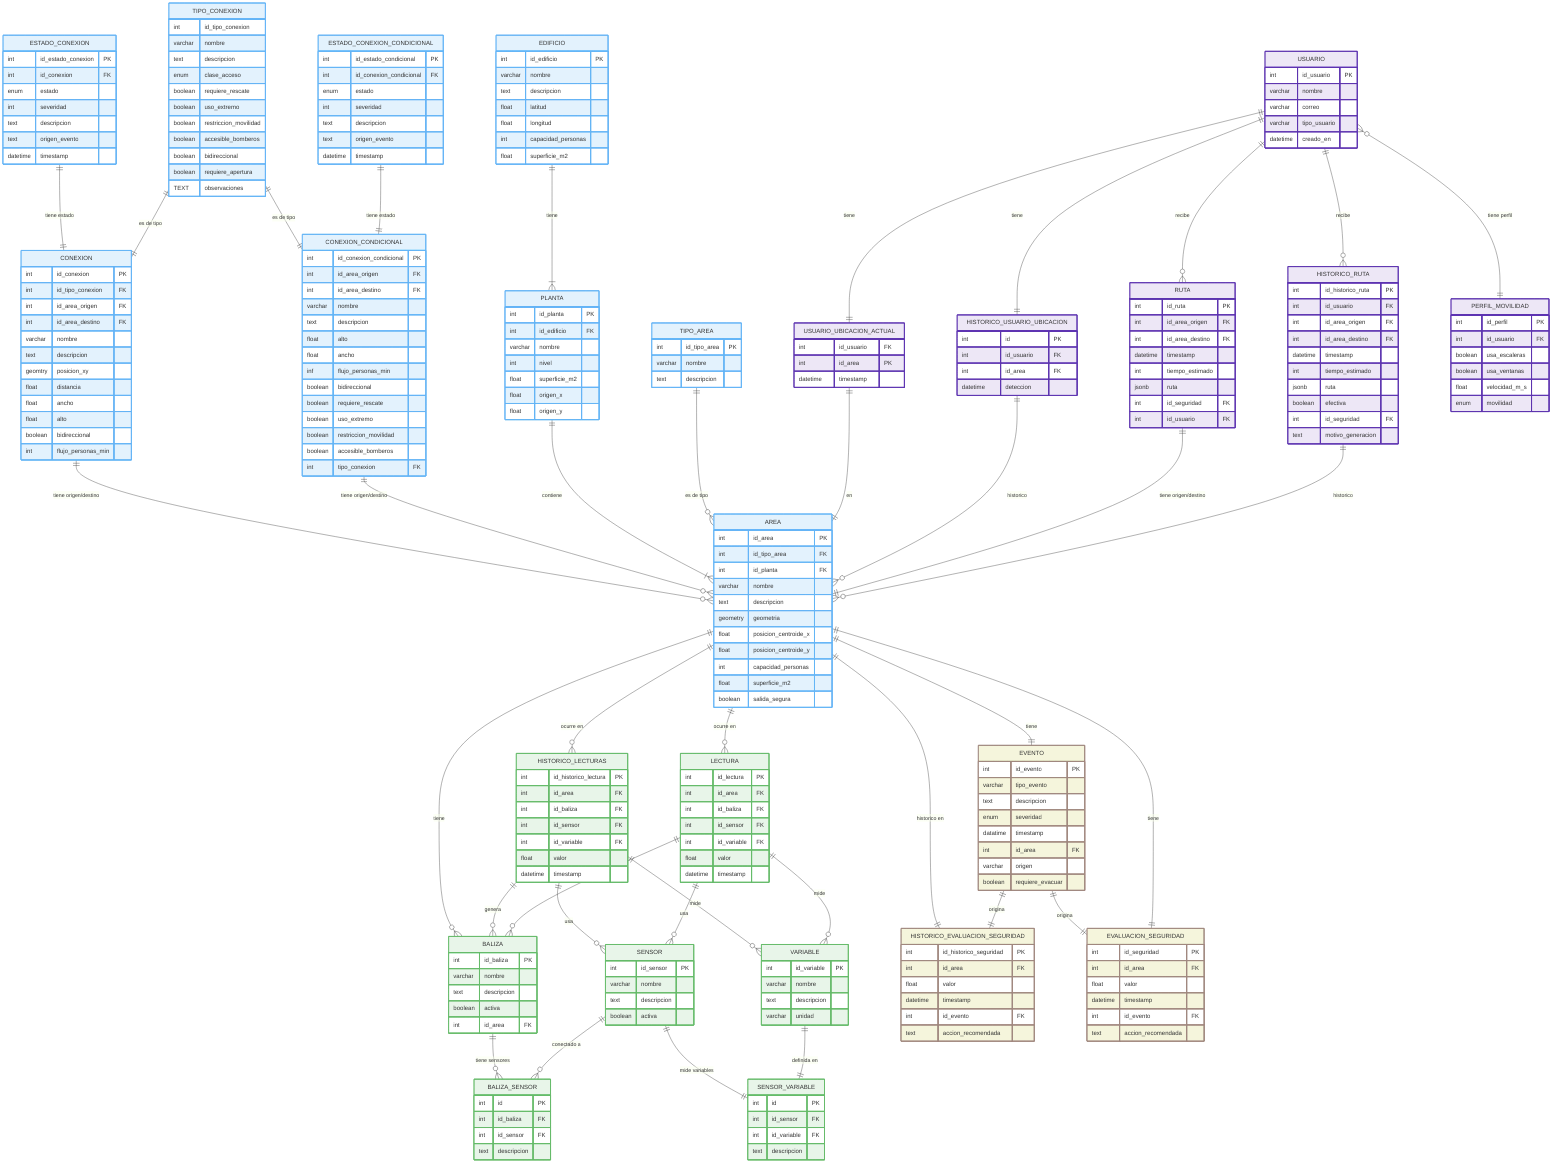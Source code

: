---
config:
  theme: default
---

erDiagram

    %% --- Bloque 1: Edificio, Espacios y conexiones ---
    %% Esto modela la estructura del edificio espacialmente, es estático.

    CONEXION              ||--o{ AREA : "tiene origen/destino"
    CONEXION_CONDICIONAL  ||--o{ AREA : "tiene origen/destino"
    
    EDIFICIO  ||--|{ PLANTA : "tiene"
    PLANTA    ||--|{ AREA : "contiene"
    TIPO_AREA ||--o{ AREA : "es de tipo"

    ESTADO_CONEXION ||--|| CONEXION  : "tiene estado"
    
    TIPO_CONEXION ||--|| CONEXION             : "es de tipo"
    TIPO_CONEXION ||--|| CONEXION_CONDICIONAL : "es de tipo"
    
    ESTADO_CONEXION_CONDICIONAL ||--|| CONEXION_CONDICIONAL  : "tiene estado"

    EDIFICIO {
      int id_edificio PK
      varchar nombre
      text descripcion
      float latitud
      float longitud
      int capacidad_personas
      float superficie_m2
    }
    PLANTA {
      int id_planta PK
      int id_edificio FK
      varchar nombre
      int nivel
      float superficie_m2
      float origen_x 
      float origen_y
    }
    AREA {
      int id_area PK
      int id_tipo_area FK
      int id_planta FK
      varchar nombre
      text descripcion
      geometry geometria
      float posicion_centroide_x
      float posicion_centroide_y
      int capacidad_personas
      float superficie_m2
      boolean salida_segura
    }
    TIPO_AREA {
      int id_tipo_area PK
      varchar nombre                    
      text descripcion                  
    }
    %% CONEXION son las puertas (o alternativamente ventanas) o todo aquello que esta entre una AREA y otra AREA (normalmente puertas)
    CONEXION {
      int id_conexion PK
      int id_tipo_conexion FK
      int id_area_origen FK
      int id_area_destino FK
      varchar nombre
      text descripcion
      geomtry posicion_xy
      float distancia
      float ancho
      float alto
      boolean bidireccional
      int flujo_personas_min
    }
    %% Esto modela la existencia de ventanas/hueco/ventilación/rupturas_estructurales como conexiones que no son puertas 
    %% Algunas de estas conexiones son solo transitables en situaciones extremas y la mayoria solo para perfiles de movilidad concretos
    CONEXION_CONDICIONAL {
      int id_conexion_condicional PK
      int id_area_origen FK
      int id_area_destino FK
      varchar nombre
      text descripcion 
      float alto 
      float ancho 
      inf flujo_personas_min
      boolean bidireccional
      boolean requiere_rescate
      boolean uso_extremo
      boolean restriccion_movilidad 
      boolean accesible_bomberos
      int tipo_conexion FK
    }
    TIPO_CONEXION {
      int id_tipo_conexion 
      varchar nombre 
      text descripcion 
      enum clase_acceso
      boolean requiere_rescate
      boolean uso_extremo
      boolean restriccion_movilidad 
      boolean accesible_bomberos
      boolean bidireccional 
      boolean requiere_apertura 
      TEXT observaciones 
    }
    %% Las puertas pueden estar abiertas/cerradas/bloqueadas/intransitables el grafo navegable dependerá de esto
    %% Se tiene que tener en cuenta y modificar dinámicamente el grafo y su transitabilidad
    ESTADO_CONEXION {
      int id_estado_conexion PK
      int id_conexion FK
      enum estado 
      int severidad
      text descripcion
      text origen_evento
      datetime timestamp
    }
    ESTADO_CONEXION_CONDICIONAL {
      int id_estado_condicional PK
      int id_conexion_condicional FK
      enum estado 
      int severidad
      text descripcion
      text origen_evento
      datetime timestamp
    }

    
    
    %% --- Bloque 2: Balozas, sensores y Lecturas ---
    %% Esto modela los sensores y el estado en tiempo real de las mediciones, es dinámica.
    AREA ||--o{ LECTURA : "ocurre en"
    AREA ||--o{ HISTORICO_LECTURAS : "ocurre en"
    AREA ||--o{ BALIZA : "tiene"

    BALIZA   ||--o{ BALIZA_SENSOR    : "tiene sensores"
    SENSOR   ||--|| SENSOR_VARIABLE  : "mide variables"
    SENSOR   ||--o{ BALIZA_SENSOR    : "conectado a"
    VARIABLE ||--|| SENSOR_VARIABLE  : "definida en"

    HISTORICO_LECTURAS||--o{ VARIABLE : "mide"
    HISTORICO_LECTURAS||--o{ SENSOR   : "usa"
    HISTORICO_LECTURAS||--o{ BALIZA   : "genera"

    LECTURA ||--o{ VARIABLE  : "mide"
    LECTURA ||--o{ SENSOR    : "usa"
    LECTURA ||--o{ BALIZA    : "genera"
    
    BALIZA {
      int id_baliza PK
      varchar nombre
      text descripcion
      boolean activa
      int id_area FK
    }
    SENSOR {
      int id_sensor PK
      varchar nombre
      text descripcion
      boolean activa
    }
    VARIABLE {
      int id_variable PK
      varchar nombre
      text descripcion
      varchar unidad
    }
    BALIZA_SENSOR {
      int id PK
      int id_baliza FK
      int id_sensor FK
      text descripcion
    }
    SENSOR_VARIABLE {
      int id PK
      int id_sensor FK
      int id_variable FK
      text descripcion
    }
    %% En LECTURA se almacena los ultimos valores medidos por los sensores de las balizas en cada una de las AREAS, su tamaño es fijo, y unicamente se actualiza el valor de la variable, se podría decir que es una especie de Snapshot del estado del sistema en términos de las variables.
    %% Mi idea con esta entidad es tener las ultimas lecturas como si fuera un Live.
    LECTURA {
      int id_lectura PK
      int id_area FK
      int id_baliza FK
      int id_sensor FK
      int id_variable FK
      float valor
      datetime timestamp
    }
    %% Como LECTURA es una tabla estática, para no perdér los datos con cada nueva lectura, se deben ir volcando con cada nueva LECTURA en su HISTORICO, se vuelca al mismo tiempo que se obtiene la lectura de tal modo que los ultimos registros de LECTURA y su HISTORICO son los mismos
    %% Mi idea con esta entidad es poder tener un registro en el tiempo de como han evolucionado las variabes (Tº, CO2, Humo) y poder auditar lo que ha ocurrido, tambien de obtener una media de las ultimas lecturas, como una media de temperatura, el incremento, etc, para poder tener control sobre como evolucionan y detectar patrones.
    HISTORICO_LECTURAS {
      int id_historico_lectura PK
      int id_area FK
      int id_baliza FK
      int id_sensor FK
      int id_variable FK
      float valor
      datetime timestamp
    }

    %% --- Bloque 4: Seguridad ---
    %% Esto modela los eventos generados por el analisis de multiples flujos de datos, este analisis se hace fuera de la base de datos mediante un motor de CEP.
    AREA                 ||--|| EVENTO : "tiene"
    
    AREA                 ||--|| HISTORICO_EVALUACION_SEGURIDAD : "historico en"
    EVENTO               ||--|| HISTORICO_EVALUACION_SEGURIDAD  : "origina"
    EVENTO               ||--|| EVALUACION_SEGURIDAD  : "origina"
    AREA                 ||--|| EVALUACION_SEGURIDAD : "tiene"
   
    

    %% EVENTO es un registro de hechos
    %% La lógica de cómo cambian los estados en base a los eventos se hara de forma externa a la base de datos (motor CEP)
    EVENTO {
      int id_evento PK
      varchar tipo_evento
      text descripcion
      enum severidad
      datatime timestamp
      int id_area FK
      varchar origen
      boolean requiere_evacuar
    }
    %% EVALUACION_SEGURIDAD Esto es el estado actual en base a los eventos
    EVALUACION_SEGURIDAD {
      int id_seguridad PK
      int id_area FK
      float valor
      datetime timestamp
      int id_evento FK
      text accion_recomendada
    }
    HISTORICO_EVALUACION_SEGURIDAD {
      int id_historico_seguridad PK
      int id_area FK
      float valor
      datetime timestamp
      int id_evento FK
      text accion_recomendada

    }


    %% --- Bloque 5: Usuarios y Rutas ---
    %% Esto modela que rutas se recomiendan a que usuarios, tambie modela la posición del usuario relativa a las balizas.
    USUARIO ||--|| USUARIO_UBICACION_ACTUAL : "tiene"
    USUARIO ||--|| HISTORICO_USUARIO_UBICACION : "tiene"
    USUARIO ||--o{ RUTA : "recibe"
    USUARIO ||--o{ HISTORICO_RUTA : "recibe"
    USUARIO }o--|| PERFIL_MOVILIDAD : "tiene perfil"

    USUARIO_UBICACION_ACTUAL     ||--|| AREA : "en"
    HISTORICO_USUARIO_UBICACION  ||--o{ AREA : "historico"
    RUTA                         ||--|| AREA : "tiene origen/destino"
    HISTORICO_RUTA               ||--o{ AREA : "historico"


    USUARIO {
      int id_usuario PK
      varchar nombre
      varchar correo
      varchar tipo_usuario
      datetime creado_en
    }
    
    PERFIL_MOVILIDAD {
      int id_perfil PK
      int id_usuario FK
      boolean usa_escaleras
      boolean usa_ventanas
      float velocidad_m_s
      enum movilidad 
    }
    %% USUARIO_UBICACIÓN_ACTUAL contiene la ubicación actual de usuario o la ultima conocida (esto nose si da problemas), Deberia tener le tamaño igual al numero de usuarios del edificio o planta (segun lo que se estudie) y solo variar la posición/ubicación (Muy parecido por no decir igual al la entidad LECTURA)
    %% La obtención de esta ubicación se hace mediante un algoritmo de triangulación utilzando las balizas y un dispositivo del usuario, externo a la base de datos (Motor de triangulación)
    USUARIO_UBICACION_ACTUAL {
      int id_usuario FK
      int id_area PK
      datetime timestamp
    }
    %% Como USUARIO_UBICACION_ACTUAL no crece con las nuevas ubicaciones, las nuevas ubicaciones se deben ir volcando en su HISTORICO (muy parecido por no decir igual a lo que ocurre con LECTURA y su HISTORICO)
    HISTORICO_USUARIO_UBICACION {
      int id PK
      int id_usuario FK
      int id_area FK
      datetime deteccion
    }
  %% El algoritmo de recomendación de rutas es externo a la Base de datos (Motor de recomendación de rutas de evacuación)
    RUTA {
      int id_ruta PK
      int id_area_origen FK
      int id_area_destino FK
      datetime timestamp
      int tiempo_estimado
      jsonb ruta
      int id_seguridad FK
      int id_usuario FK
    }
    HISTORICO_RUTA {
      int id_historico_ruta PK
      int id_usuario FK
      int id_area_origen FK
      int id_area_destino FK
      datetime timestamp
      int tiempo_estimado
      jsonb ruta
      boolean efectiva
      int id_seguridad FK
      text motivo_generacion
    }


    %% --- ESTILOS DE LAS TABLAS ---

    %% --- Edificios y espacios ---
    style EDIFICIO fill:#E3F2FD,stroke:#64B5F6,stroke-width:2px
    style PLANTA fill:#E3F2FD,stroke:#64B5F6,stroke-width:2px
    style AREA fill:#E3F2FD,stroke:#64B5F6,stroke-width:2px
    style TIPO_AREA fill:#E3F2FD,stroke:#64B5F6,stroke-width:2px
    style CONEXION fill:#E3F2FD,stroke:#64B5F6,stroke-width:2px
    style TIPO_CONEXION fill:#E3F2FD,stroke:#64B5F6,stroke-width:2px
    style ESTADO_CONEXION fill:#E3F2FD,stroke:#64B5F6,stroke-width:2px
    style ESTADO_CONEXION_CONDICIONAL fill:#E3F2FD,stroke:#64B5F6,stroke-width:2px
    style CONEXION_CONDICIONAL fill:#E3F2FD,stroke:#64B5F6,stroke-width:2px


    %% --- Sensores y lecturas ---
    style BALIZA fill:#E8F5E9,stroke:#66BB6A,stroke-width:2px
    style SENSOR fill:#E8F5E9,stroke:#66BB6A,stroke-width:2px
    style VARIABLE fill:#E8F5E9,stroke:#66BB6A,stroke-width:2px
    style BALIZA_SENSOR fill:#E8F5E9,stroke:#66BB6A,stroke-width:2px
    style SENSOR_VARIABLE fill:#E8F5E9,stroke:#66BB6A,stroke-width:2px
    style LECTURA fill:#E8F5E9,stroke:#66BB6A,stroke-width:2px
    style HISTORICO_LECTURAS fill:#E8F5E9,stroke:#66BB6A,stroke-width:2px

    %% --- Seguridad ---
    style EVALUACION_SEGURIDAD fill:#F5F5DC,stroke:#A1887F,stroke-width:2px
    style HISTORICO_EVALUACION_SEGURIDAD fill:#F5F5DC,stroke:#A1887F,stroke-width:2px
    style EVENTO fill:#F5F5DC,stroke:#A1887F,stroke-width:2px

    %% --- Usuarios y Rutas ---
    style USUARIO fill:#EDE7F6,stroke:#5E35B1,stroke-width:2px
    style USUARIO_UBICACION_ACTUAL fill:#EDE7F6,stroke:#5E35B1,stroke-width:2px
    style HISTORICO_USUARIO_UBICACION fill:#EDE7F6,stroke:#5E35B1,stroke-width:2px
    style RUTA fill:#EDE7F6,stroke:#5E35B1,stroke-width:2px
    style HISTORICO_RUTA fill:#EDE7F6,stroke:#5E35B1,stroke-width:2px
    style PERFIL_MOVILIDAD fill:#EDE7F6,stroke:#5E35B1,stroke-width:2px